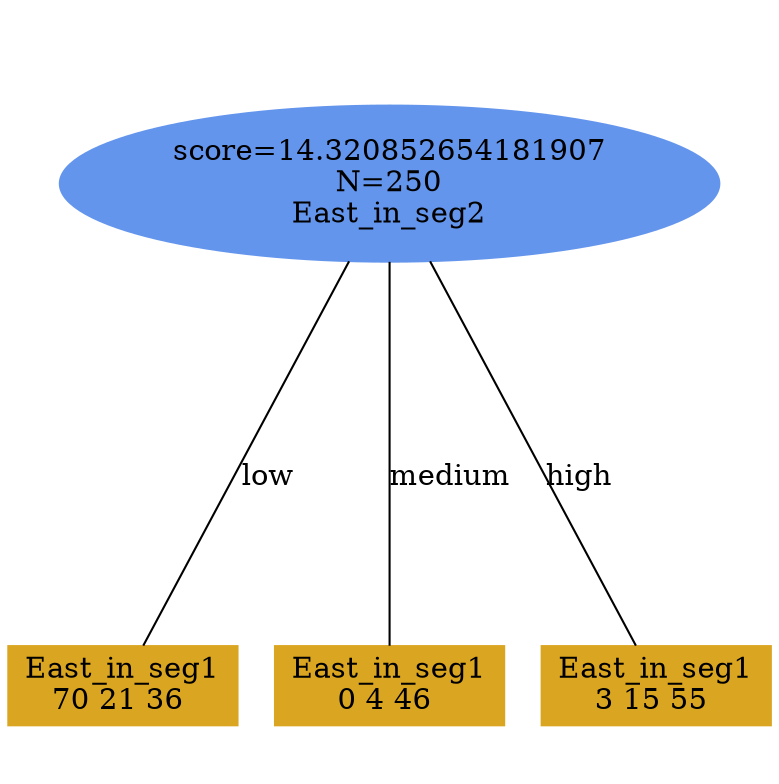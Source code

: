 digraph "DD" {
size = "7.5,10"
ratio=1.0;
center = true;
edge [dir = none];
{ rank = same; node [shape=ellipse, style=filled, color=cornflowerblue];"4187" [label="score=14.320852654181907\nN=250\nEast_in_seg2"];}
{ rank = same; node [shape=box, style=filled, color=goldenrod];"4188" [label="East_in_seg1\n70 21 36 "];}
{ rank = same; node [shape=box, style=filled, color=goldenrod];"4189" [label="East_in_seg1\n0 4 46 "];}
{ rank = same; node [shape=box, style=filled, color=goldenrod];"4190" [label="East_in_seg1\n3 15 55 "];}
"4187" -> "4188" [label = "low"];
"4187" -> "4189" [label = "medium"];
"4187" -> "4190" [label = "high"];

}